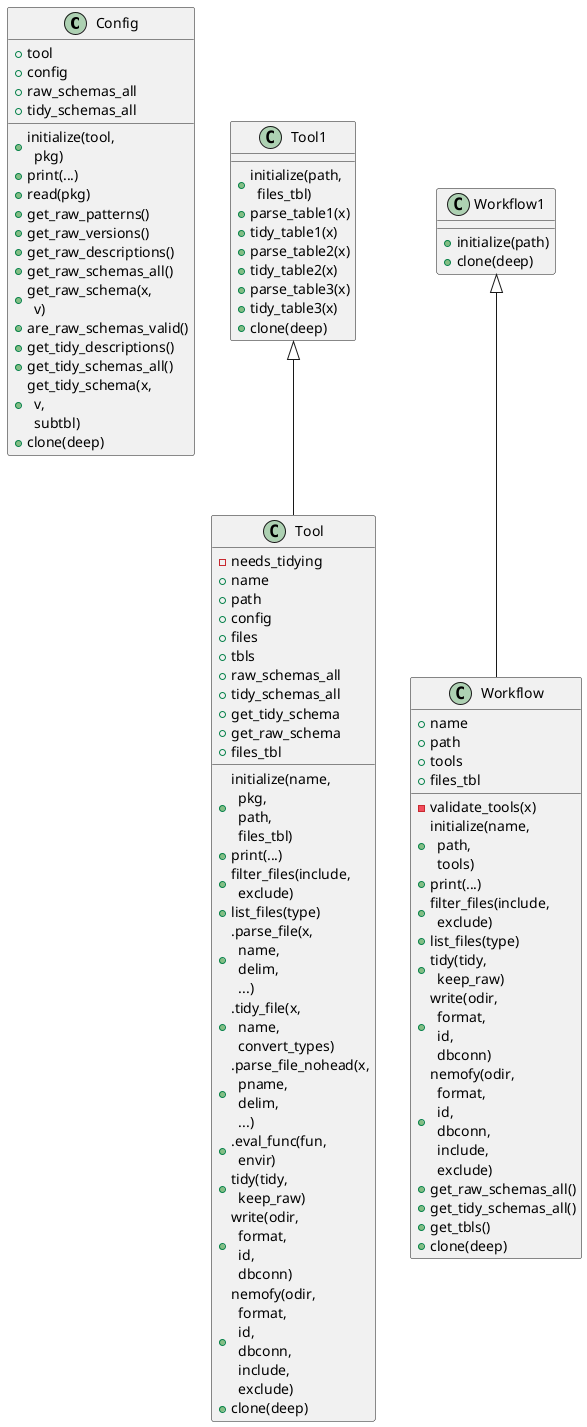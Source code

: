 @startuml

class Config {
+tool
+config
+raw_schemas_all
+tidy_schemas_all
+initialize(tool,\n  pkg)
+print(...)
+read(pkg)
+get_raw_patterns()
+get_raw_versions()
+get_raw_descriptions()
+get_raw_schemas_all()
+get_raw_schema(x,\n  v)
+are_raw_schemas_valid()
+get_tidy_descriptions()
+get_tidy_schemas_all()
+get_tidy_schema(x,\n  v,\n  subtbl)
+clone(deep)
}

class Tool {
-needs_tidying
+name
+path
+config
+files
+tbls
+raw_schemas_all
+tidy_schemas_all
+get_tidy_schema
+get_raw_schema
+files_tbl
+initialize(name,\n  pkg,\n  path,\n  files_tbl)
+print(...)
+filter_files(include,\n  exclude)
+list_files(type)
+.parse_file(x,\n  name,\n  delim,\n  ...)
+.tidy_file(x,\n  name,\n  convert_types)
+.parse_file_nohead(x,\n  pname,\n  delim,\n  ...)
+.eval_func(fun,\n  envir)
+tidy(tidy,\n  keep_raw)
+write(odir,\n  format,\n  id,\n  dbconn)
+nemofy(odir,\n  format,\n  id,\n  dbconn,\n  include,\n  exclude)
+clone(deep)
}

class Tool1 {
+initialize(path,\n  files_tbl)
+parse_table1(x)
+tidy_table1(x)
+parse_table2(x)
+tidy_table2(x)
+parse_table3(x)
+tidy_table3(x)
+clone(deep)
}

class Workflow {
+name
+path
+tools
+files_tbl
-validate_tools(x)
+initialize(name,\n  path,\n  tools)
+print(...)
+filter_files(include,\n  exclude)
+list_files(type)
+tidy(tidy,\n  keep_raw)
+write(odir,\n  format,\n  id,\n  dbconn)
+nemofy(odir,\n  format,\n  id,\n  dbconn,\n  include,\n  exclude)
+get_raw_schemas_all()
+get_tidy_schemas_all()
+get_tbls()
+clone(deep)
}

class Workflow1 {
+initialize(path)
+clone(deep)
}
Tool1 <|-- Tool
Workflow1 <|-- Workflow
@enduml
